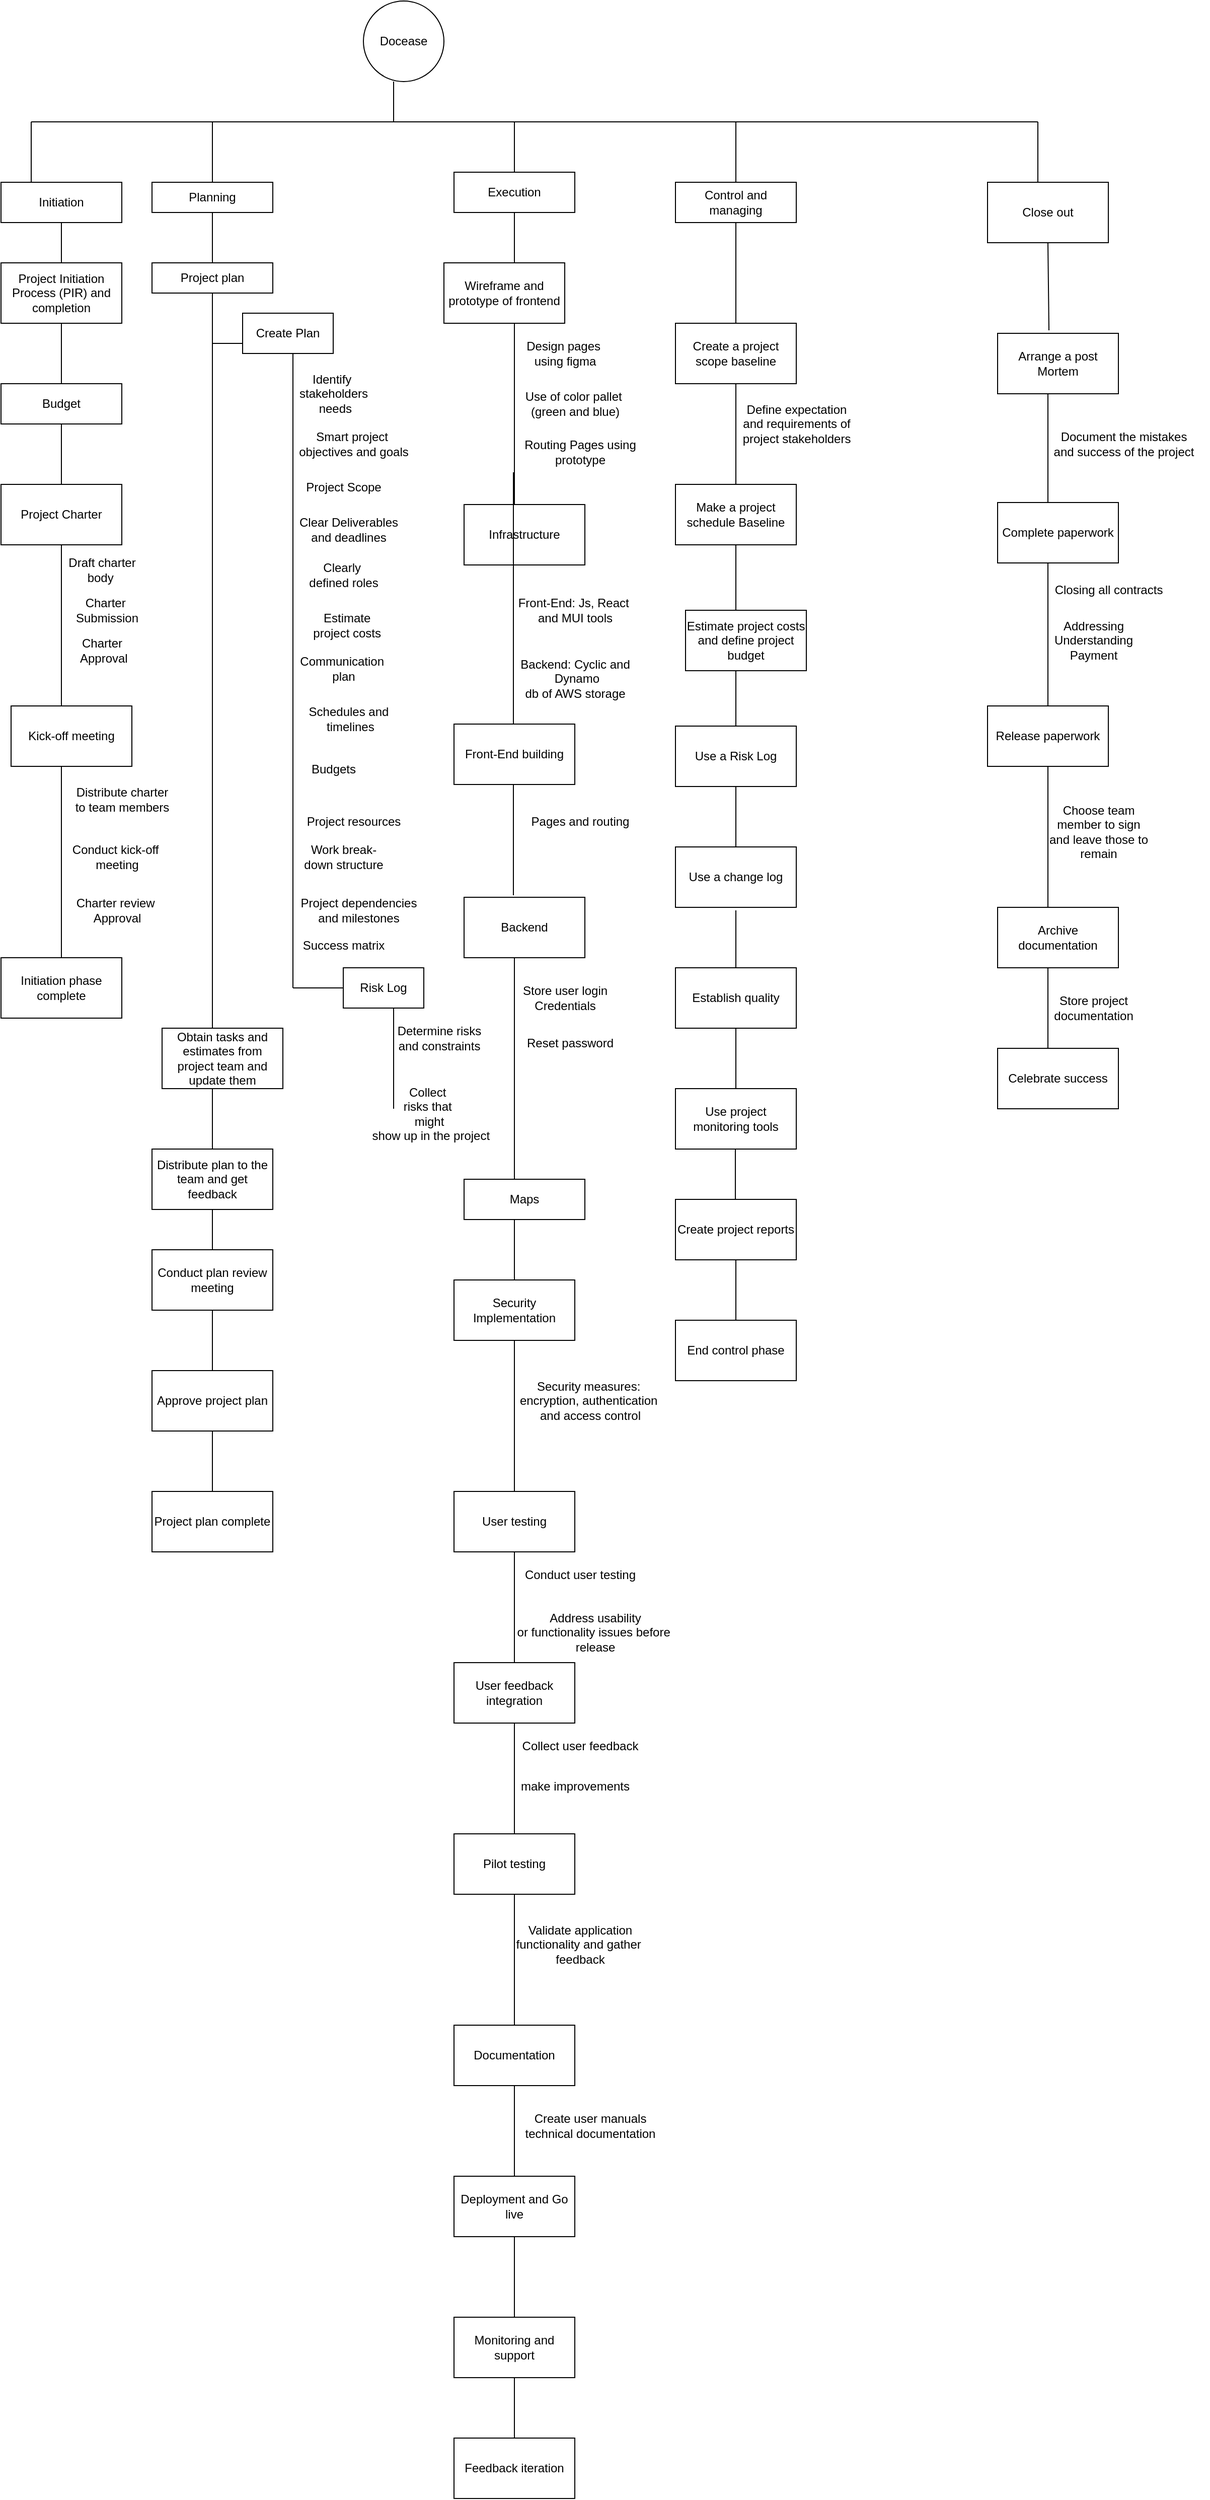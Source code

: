 <mxfile version="22.0.5" type="github">
  <diagram name="Page-1" id="PMyAB1Z8tTZ8C5M9GIQ3">
    <mxGraphModel dx="880" dy="425" grid="1" gridSize="10" guides="1" tooltips="1" connect="1" arrows="1" fold="1" page="1" pageScale="1" pageWidth="850" pageHeight="1100" math="0" shadow="0">
      <root>
        <mxCell id="0" />
        <mxCell id="1" parent="0" />
        <mxCell id="H7PLNRZKteVmDdgZQ0TA-1" value="Docease" style="ellipse;whiteSpace=wrap;html=1;aspect=fixed;" vertex="1" parent="1">
          <mxGeometry x="370" y="20" width="80" height="80" as="geometry" />
        </mxCell>
        <mxCell id="H7PLNRZKteVmDdgZQ0TA-4" value="" style="endArrow=none;html=1;rounded=0;" edge="1" parent="1">
          <mxGeometry width="50" height="50" relative="1" as="geometry">
            <mxPoint x="400" y="140" as="sourcePoint" />
            <mxPoint x="400" y="100" as="targetPoint" />
          </mxGeometry>
        </mxCell>
        <mxCell id="H7PLNRZKteVmDdgZQ0TA-5" value="" style="endArrow=none;html=1;rounded=0;" edge="1" parent="1">
          <mxGeometry width="50" height="50" relative="1" as="geometry">
            <mxPoint x="40" y="140" as="sourcePoint" />
            <mxPoint x="1040" y="140" as="targetPoint" />
            <Array as="points">
              <mxPoint x="400" y="140" />
            </Array>
          </mxGeometry>
        </mxCell>
        <mxCell id="H7PLNRZKteVmDdgZQ0TA-6" value="" style="endArrow=none;html=1;rounded=0;" edge="1" parent="1">
          <mxGeometry width="50" height="50" relative="1" as="geometry">
            <mxPoint x="40" y="200" as="sourcePoint" />
            <mxPoint x="40" y="140" as="targetPoint" />
          </mxGeometry>
        </mxCell>
        <mxCell id="H7PLNRZKteVmDdgZQ0TA-7" value="Initiation " style="rounded=0;whiteSpace=wrap;html=1;" vertex="1" parent="1">
          <mxGeometry x="10" y="200" width="120" height="40" as="geometry" />
        </mxCell>
        <mxCell id="H7PLNRZKteVmDdgZQ0TA-8" value="" style="endArrow=none;html=1;rounded=0;" edge="1" parent="1">
          <mxGeometry width="50" height="50" relative="1" as="geometry">
            <mxPoint x="60" y="280" as="sourcePoint" />
            <mxPoint x="70" y="240" as="targetPoint" />
            <Array as="points">
              <mxPoint x="70" y="280" />
            </Array>
          </mxGeometry>
        </mxCell>
        <mxCell id="H7PLNRZKteVmDdgZQ0TA-9" value="Project Initiation Process (PIR) and completion " style="rounded=0;whiteSpace=wrap;html=1;" vertex="1" parent="1">
          <mxGeometry x="10" y="280" width="120" height="60" as="geometry" />
        </mxCell>
        <mxCell id="H7PLNRZKteVmDdgZQ0TA-10" value="" style="endArrow=none;html=1;rounded=0;" edge="1" parent="1">
          <mxGeometry width="50" height="50" relative="1" as="geometry">
            <mxPoint x="70" y="400" as="sourcePoint" />
            <mxPoint x="70" y="340" as="targetPoint" />
          </mxGeometry>
        </mxCell>
        <mxCell id="H7PLNRZKteVmDdgZQ0TA-12" value="Budget " style="rounded=0;whiteSpace=wrap;html=1;" vertex="1" parent="1">
          <mxGeometry x="10" y="400" width="120" height="40" as="geometry" />
        </mxCell>
        <mxCell id="H7PLNRZKteVmDdgZQ0TA-13" value="" style="endArrow=none;html=1;rounded=0;entryX=0.5;entryY=1;entryDx=0;entryDy=0;" edge="1" parent="1" target="H7PLNRZKteVmDdgZQ0TA-12">
          <mxGeometry width="50" height="50" relative="1" as="geometry">
            <mxPoint x="70" y="500" as="sourcePoint" />
            <mxPoint x="80" y="450" as="targetPoint" />
          </mxGeometry>
        </mxCell>
        <mxCell id="H7PLNRZKteVmDdgZQ0TA-15" value="Project Charter " style="rounded=0;whiteSpace=wrap;html=1;" vertex="1" parent="1">
          <mxGeometry x="10" y="500" width="120" height="60" as="geometry" />
        </mxCell>
        <mxCell id="H7PLNRZKteVmDdgZQ0TA-16" value="" style="endArrow=none;html=1;rounded=0;" edge="1" parent="1">
          <mxGeometry width="50" height="50" relative="1" as="geometry">
            <mxPoint x="70" y="720" as="sourcePoint" />
            <mxPoint x="70" y="560" as="targetPoint" />
          </mxGeometry>
        </mxCell>
        <mxCell id="H7PLNRZKteVmDdgZQ0TA-17" value="&lt;div&gt;&amp;nbsp;Draft charter&amp;nbsp;&lt;/div&gt;&lt;div&gt;body&amp;nbsp; &lt;/div&gt;" style="text;html=1;align=center;verticalAlign=middle;resizable=0;points=[];autosize=1;strokeColor=none;fillColor=none;" vertex="1" parent="1">
          <mxGeometry x="60" y="565" width="100" height="40" as="geometry" />
        </mxCell>
        <mxCell id="H7PLNRZKteVmDdgZQ0TA-18" value="&lt;div&gt;Charter&amp;nbsp;&lt;/div&gt;&lt;div&gt;Submission &lt;/div&gt;" style="text;html=1;align=center;verticalAlign=middle;resizable=0;points=[];autosize=1;strokeColor=none;fillColor=none;" vertex="1" parent="1">
          <mxGeometry x="70" y="605" width="90" height="40" as="geometry" />
        </mxCell>
        <mxCell id="H7PLNRZKteVmDdgZQ0TA-19" value="&lt;div&gt;Charter&lt;/div&gt;&lt;div&gt;&amp;nbsp;Approval &lt;/div&gt;" style="text;html=1;align=center;verticalAlign=middle;resizable=0;points=[];autosize=1;strokeColor=none;fillColor=none;" vertex="1" parent="1">
          <mxGeometry x="75" y="645" width="70" height="40" as="geometry" />
        </mxCell>
        <mxCell id="H7PLNRZKteVmDdgZQ0TA-26" value="Kick-off meeting " style="rounded=0;whiteSpace=wrap;html=1;" vertex="1" parent="1">
          <mxGeometry x="20" y="720" width="120" height="60" as="geometry" />
        </mxCell>
        <mxCell id="H7PLNRZKteVmDdgZQ0TA-27" value="" style="endArrow=none;html=1;rounded=0;exitX=0.5;exitY=0;exitDx=0;exitDy=0;" edge="1" parent="1" source="H7PLNRZKteVmDdgZQ0TA-29">
          <mxGeometry width="50" height="50" relative="1" as="geometry">
            <mxPoint x="70" y="920" as="sourcePoint" />
            <mxPoint x="70" y="780" as="targetPoint" />
            <Array as="points">
              <mxPoint x="70" y="780" />
            </Array>
          </mxGeometry>
        </mxCell>
        <mxCell id="H7PLNRZKteVmDdgZQ0TA-29" value="Initiation phase complete " style="rounded=0;whiteSpace=wrap;html=1;" vertex="1" parent="1">
          <mxGeometry x="10" y="970" width="120" height="60" as="geometry" />
        </mxCell>
        <mxCell id="H7PLNRZKteVmDdgZQ0TA-30" value="&lt;div&gt;Distribute charter &lt;br&gt;&lt;/div&gt;&lt;div&gt;to team members &lt;br&gt;&lt;/div&gt;" style="text;html=1;align=center;verticalAlign=middle;resizable=0;points=[];autosize=1;strokeColor=none;fillColor=none;" vertex="1" parent="1">
          <mxGeometry x="70" y="793" width="120" height="40" as="geometry" />
        </mxCell>
        <mxCell id="H7PLNRZKteVmDdgZQ0TA-32" value="&lt;div&gt;Conduct kick-off&amp;nbsp;&lt;/div&gt;&lt;div&gt;meeting &lt;/div&gt;" style="text;html=1;align=center;verticalAlign=middle;resizable=0;points=[];autosize=1;strokeColor=none;fillColor=none;" vertex="1" parent="1">
          <mxGeometry x="70" y="850" width="110" height="40" as="geometry" />
        </mxCell>
        <mxCell id="H7PLNRZKteVmDdgZQ0TA-33" value="&lt;div&gt;Charter review&amp;nbsp;&lt;/div&gt;&lt;div&gt;Approval &lt;/div&gt;" style="text;html=1;align=center;verticalAlign=middle;resizable=0;points=[];autosize=1;strokeColor=none;fillColor=none;" vertex="1" parent="1">
          <mxGeometry x="70" y="903" width="110" height="40" as="geometry" />
        </mxCell>
        <mxCell id="H7PLNRZKteVmDdgZQ0TA-34" value="" style="endArrow=none;html=1;rounded=0;" edge="1" parent="1">
          <mxGeometry width="50" height="50" relative="1" as="geometry">
            <mxPoint x="220" y="200" as="sourcePoint" />
            <mxPoint x="220" y="140" as="targetPoint" />
          </mxGeometry>
        </mxCell>
        <mxCell id="H7PLNRZKteVmDdgZQ0TA-35" value="Planning " style="rounded=0;whiteSpace=wrap;html=1;" vertex="1" parent="1">
          <mxGeometry x="160" y="200" width="120" height="30" as="geometry" />
        </mxCell>
        <mxCell id="H7PLNRZKteVmDdgZQ0TA-36" value="" style="endArrow=none;html=1;rounded=0;" edge="1" parent="1">
          <mxGeometry width="50" height="50" relative="1" as="geometry">
            <mxPoint x="220" y="280" as="sourcePoint" />
            <mxPoint x="220" y="230" as="targetPoint" />
          </mxGeometry>
        </mxCell>
        <mxCell id="H7PLNRZKteVmDdgZQ0TA-37" value="Project plan " style="rounded=0;whiteSpace=wrap;html=1;" vertex="1" parent="1">
          <mxGeometry x="160" y="280" width="120" height="30" as="geometry" />
        </mxCell>
        <mxCell id="H7PLNRZKteVmDdgZQ0TA-39" value="" style="endArrow=none;html=1;rounded=0;" edge="1" parent="1">
          <mxGeometry width="50" height="50" relative="1" as="geometry">
            <mxPoint x="220" y="1040" as="sourcePoint" />
            <mxPoint x="220" y="310" as="targetPoint" />
          </mxGeometry>
        </mxCell>
        <mxCell id="H7PLNRZKteVmDdgZQ0TA-40" value="" style="endArrow=none;html=1;rounded=0;" edge="1" parent="1">
          <mxGeometry width="50" height="50" relative="1" as="geometry">
            <mxPoint x="220" y="360" as="sourcePoint" />
            <mxPoint x="250" y="360" as="targetPoint" />
          </mxGeometry>
        </mxCell>
        <mxCell id="H7PLNRZKteVmDdgZQ0TA-41" value="Create Plan " style="rounded=0;whiteSpace=wrap;html=1;" vertex="1" parent="1">
          <mxGeometry x="250" y="330" width="90" height="40" as="geometry" />
        </mxCell>
        <mxCell id="H7PLNRZKteVmDdgZQ0TA-42" value="" style="endArrow=none;html=1;rounded=0;" edge="1" parent="1">
          <mxGeometry width="50" height="50" relative="1" as="geometry">
            <mxPoint x="300" y="1000" as="sourcePoint" />
            <mxPoint x="300" y="370" as="targetPoint" />
          </mxGeometry>
        </mxCell>
        <mxCell id="H7PLNRZKteVmDdgZQ0TA-43" value="&lt;div&gt;Identify&amp;nbsp;&lt;/div&gt;&lt;div&gt;stakeholders&lt;/div&gt;&lt;div&gt;&amp;nbsp;needs&lt;/div&gt;" style="text;html=1;align=center;verticalAlign=middle;resizable=0;points=[];autosize=1;strokeColor=none;fillColor=none;" vertex="1" parent="1">
          <mxGeometry x="290" y="380" width="100" height="60" as="geometry" />
        </mxCell>
        <mxCell id="H7PLNRZKteVmDdgZQ0TA-44" value="&lt;div&gt;Smart project&amp;nbsp;&lt;/div&gt;&lt;div&gt;objectives and goals &lt;/div&gt;" style="text;html=1;align=center;verticalAlign=middle;resizable=0;points=[];autosize=1;strokeColor=none;fillColor=none;" vertex="1" parent="1">
          <mxGeometry x="290" y="440" width="140" height="40" as="geometry" />
        </mxCell>
        <mxCell id="H7PLNRZKteVmDdgZQ0TA-45" value="Project Scope " style="text;html=1;align=center;verticalAlign=middle;resizable=0;points=[];autosize=1;strokeColor=none;fillColor=none;" vertex="1" parent="1">
          <mxGeometry x="300" y="488" width="100" height="30" as="geometry" />
        </mxCell>
        <mxCell id="H7PLNRZKteVmDdgZQ0TA-48" value="&lt;div&gt;Clear Deliverables&lt;/div&gt;&lt;div&gt;and deadlines &lt;br&gt; &lt;/div&gt;" style="text;html=1;align=center;verticalAlign=middle;resizable=0;points=[];autosize=1;strokeColor=none;fillColor=none;" vertex="1" parent="1">
          <mxGeometry x="290" y="525" width="130" height="40" as="geometry" />
        </mxCell>
        <mxCell id="H7PLNRZKteVmDdgZQ0TA-49" value="&lt;div&gt;Clearly&amp;nbsp;&lt;/div&gt;&lt;div&gt;defined roles&lt;/div&gt;" style="text;html=1;align=center;verticalAlign=middle;resizable=0;points=[];autosize=1;strokeColor=none;fillColor=none;" vertex="1" parent="1">
          <mxGeometry x="300" y="570" width="100" height="40" as="geometry" />
        </mxCell>
        <mxCell id="H7PLNRZKteVmDdgZQ0TA-50" value="&lt;div&gt;Estimate&amp;nbsp;&lt;/div&gt;&lt;div&gt;project costs&amp;nbsp; &lt;/div&gt;" style="text;html=1;align=center;verticalAlign=middle;resizable=0;points=[];autosize=1;strokeColor=none;fillColor=none;" vertex="1" parent="1">
          <mxGeometry x="305" y="620" width="100" height="40" as="geometry" />
        </mxCell>
        <mxCell id="H7PLNRZKteVmDdgZQ0TA-51" value="&lt;div&gt;Communication&amp;nbsp;&lt;/div&gt;&lt;div&gt;plan &lt;/div&gt;" style="text;html=1;align=center;verticalAlign=middle;resizable=0;points=[];autosize=1;strokeColor=none;fillColor=none;" vertex="1" parent="1">
          <mxGeometry x="295" y="663" width="110" height="40" as="geometry" />
        </mxCell>
        <mxCell id="H7PLNRZKteVmDdgZQ0TA-52" value="&lt;div&gt;Schedules and&lt;/div&gt;&lt;div&gt;&amp;nbsp;timelines &lt;/div&gt;" style="text;html=1;align=center;verticalAlign=middle;resizable=0;points=[];autosize=1;strokeColor=none;fillColor=none;" vertex="1" parent="1">
          <mxGeometry x="300" y="713" width="110" height="40" as="geometry" />
        </mxCell>
        <mxCell id="H7PLNRZKteVmDdgZQ0TA-53" value="Budgets" style="text;html=1;align=center;verticalAlign=middle;resizable=0;points=[];autosize=1;strokeColor=none;fillColor=none;" vertex="1" parent="1">
          <mxGeometry x="305" y="768" width="70" height="30" as="geometry" />
        </mxCell>
        <mxCell id="H7PLNRZKteVmDdgZQ0TA-54" value="Project resources" style="text;html=1;align=center;verticalAlign=middle;resizable=0;points=[];autosize=1;strokeColor=none;fillColor=none;" vertex="1" parent="1">
          <mxGeometry x="300" y="820" width="120" height="30" as="geometry" />
        </mxCell>
        <mxCell id="H7PLNRZKteVmDdgZQ0TA-55" value="&lt;div&gt;Work break-&lt;/div&gt;&lt;div&gt;down structure &lt;br&gt;&lt;/div&gt;" style="text;html=1;align=center;verticalAlign=middle;resizable=0;points=[];autosize=1;strokeColor=none;fillColor=none;" vertex="1" parent="1">
          <mxGeometry x="300" y="850" width="100" height="40" as="geometry" />
        </mxCell>
        <mxCell id="H7PLNRZKteVmDdgZQ0TA-56" value="&lt;div&gt;Project dependencies &lt;br&gt;&lt;/div&gt;&lt;div&gt;and milestones &lt;br&gt;&lt;/div&gt;" style="text;html=1;align=center;verticalAlign=middle;resizable=0;points=[];autosize=1;strokeColor=none;fillColor=none;" vertex="1" parent="1">
          <mxGeometry x="295" y="903" width="140" height="40" as="geometry" />
        </mxCell>
        <mxCell id="H7PLNRZKteVmDdgZQ0TA-57" value="Success matrix " style="text;html=1;align=center;verticalAlign=middle;resizable=0;points=[];autosize=1;strokeColor=none;fillColor=none;" vertex="1" parent="1">
          <mxGeometry x="295" y="943" width="110" height="30" as="geometry" />
        </mxCell>
        <mxCell id="H7PLNRZKteVmDdgZQ0TA-58" value="" style="endArrow=none;html=1;rounded=0;" edge="1" parent="1">
          <mxGeometry width="50" height="50" relative="1" as="geometry">
            <mxPoint x="300" y="1000" as="sourcePoint" />
            <mxPoint x="350" y="1000" as="targetPoint" />
          </mxGeometry>
        </mxCell>
        <mxCell id="H7PLNRZKteVmDdgZQ0TA-59" value="Risk Log " style="rounded=0;whiteSpace=wrap;html=1;" vertex="1" parent="1">
          <mxGeometry x="350" y="980" width="80" height="40" as="geometry" />
        </mxCell>
        <mxCell id="H7PLNRZKteVmDdgZQ0TA-61" value="Obtain tasks and estimates from project team and update them " style="rounded=0;whiteSpace=wrap;html=1;" vertex="1" parent="1">
          <mxGeometry x="170" y="1040" width="120" height="60" as="geometry" />
        </mxCell>
        <mxCell id="H7PLNRZKteVmDdgZQ0TA-62" value="" style="endArrow=none;html=1;rounded=0;" edge="1" parent="1">
          <mxGeometry width="50" height="50" relative="1" as="geometry">
            <mxPoint x="220" y="1160" as="sourcePoint" />
            <mxPoint x="220" y="1100" as="targetPoint" />
          </mxGeometry>
        </mxCell>
        <mxCell id="H7PLNRZKteVmDdgZQ0TA-63" value="Distribute plan to the team and get feedback " style="rounded=0;whiteSpace=wrap;html=1;" vertex="1" parent="1">
          <mxGeometry x="160" y="1160" width="120" height="60" as="geometry" />
        </mxCell>
        <mxCell id="H7PLNRZKteVmDdgZQ0TA-64" value="" style="endArrow=none;html=1;rounded=0;" edge="1" parent="1">
          <mxGeometry width="50" height="50" relative="1" as="geometry">
            <mxPoint x="220" y="1280" as="sourcePoint" />
            <mxPoint x="220" y="1220" as="targetPoint" />
          </mxGeometry>
        </mxCell>
        <mxCell id="H7PLNRZKteVmDdgZQ0TA-65" value="Conduct plan review meeting " style="rounded=0;whiteSpace=wrap;html=1;" vertex="1" parent="1">
          <mxGeometry x="160" y="1260" width="120" height="60" as="geometry" />
        </mxCell>
        <mxCell id="H7PLNRZKteVmDdgZQ0TA-66" value="" style="endArrow=none;html=1;rounded=0;" edge="1" parent="1">
          <mxGeometry width="50" height="50" relative="1" as="geometry">
            <mxPoint x="220" y="1380" as="sourcePoint" />
            <mxPoint x="220" y="1320" as="targetPoint" />
          </mxGeometry>
        </mxCell>
        <mxCell id="H7PLNRZKteVmDdgZQ0TA-67" value="Approve project plan " style="rounded=0;whiteSpace=wrap;html=1;" vertex="1" parent="1">
          <mxGeometry x="160" y="1380" width="120" height="60" as="geometry" />
        </mxCell>
        <mxCell id="H7PLNRZKteVmDdgZQ0TA-68" value="" style="endArrow=none;html=1;rounded=0;" edge="1" parent="1">
          <mxGeometry width="50" height="50" relative="1" as="geometry">
            <mxPoint x="220" y="1500" as="sourcePoint" />
            <mxPoint x="220" y="1440" as="targetPoint" />
          </mxGeometry>
        </mxCell>
        <mxCell id="H7PLNRZKteVmDdgZQ0TA-69" value="Project plan complete " style="rounded=0;whiteSpace=wrap;html=1;" vertex="1" parent="1">
          <mxGeometry x="160" y="1500" width="120" height="60" as="geometry" />
        </mxCell>
        <mxCell id="H7PLNRZKteVmDdgZQ0TA-70" value="" style="endArrow=none;html=1;rounded=0;" edge="1" parent="1">
          <mxGeometry width="50" height="50" relative="1" as="geometry">
            <mxPoint x="400" y="1120" as="sourcePoint" />
            <mxPoint x="400" y="1020" as="targetPoint" />
          </mxGeometry>
        </mxCell>
        <mxCell id="H7PLNRZKteVmDdgZQ0TA-71" value="&lt;div&gt;Determine risks &lt;br&gt;&lt;/div&gt;&lt;div&gt;and constraints &lt;br&gt;&lt;/div&gt;" style="text;html=1;align=center;verticalAlign=middle;resizable=0;points=[];autosize=1;strokeColor=none;fillColor=none;" vertex="1" parent="1">
          <mxGeometry x="390" y="1030" width="110" height="40" as="geometry" />
        </mxCell>
        <mxCell id="H7PLNRZKteVmDdgZQ0TA-72" value="&lt;div&gt;Collect&amp;nbsp;&lt;/div&gt;&lt;div&gt;risks that&amp;nbsp;&lt;/div&gt;&lt;div&gt;might&lt;/div&gt;&lt;div&gt;&amp;nbsp;show up in the project &lt;/div&gt;" style="text;html=1;align=center;verticalAlign=middle;resizable=0;points=[];autosize=1;strokeColor=none;fillColor=none;" vertex="1" parent="1">
          <mxGeometry x="360" y="1090" width="150" height="70" as="geometry" />
        </mxCell>
        <mxCell id="H7PLNRZKteVmDdgZQ0TA-73" value="" style="endArrow=none;html=1;rounded=0;" edge="1" parent="1">
          <mxGeometry width="50" height="50" relative="1" as="geometry">
            <mxPoint x="520" y="200" as="sourcePoint" />
            <mxPoint x="520" y="140" as="targetPoint" />
          </mxGeometry>
        </mxCell>
        <mxCell id="H7PLNRZKteVmDdgZQ0TA-74" value="Execution " style="rounded=0;whiteSpace=wrap;html=1;" vertex="1" parent="1">
          <mxGeometry x="460" y="190" width="120" height="40" as="geometry" />
        </mxCell>
        <mxCell id="H7PLNRZKteVmDdgZQ0TA-75" value="" style="endArrow=none;html=1;rounded=0;" edge="1" parent="1">
          <mxGeometry width="50" height="50" relative="1" as="geometry">
            <mxPoint x="520" y="520" as="sourcePoint" />
            <mxPoint x="520" y="230" as="targetPoint" />
          </mxGeometry>
        </mxCell>
        <mxCell id="H7PLNRZKteVmDdgZQ0TA-77" value="Wireframe and prototype of frontend " style="rounded=0;whiteSpace=wrap;html=1;" vertex="1" parent="1">
          <mxGeometry x="450" y="280" width="120" height="60" as="geometry" />
        </mxCell>
        <mxCell id="H7PLNRZKteVmDdgZQ0TA-79" value="&lt;div&gt;Design pages&amp;nbsp;&lt;/div&gt;&lt;div&gt;using figma&lt;/div&gt;" style="text;html=1;align=center;verticalAlign=middle;resizable=0;points=[];autosize=1;strokeColor=none;fillColor=none;" vertex="1" parent="1">
          <mxGeometry x="520" y="350" width="100" height="40" as="geometry" />
        </mxCell>
        <mxCell id="H7PLNRZKteVmDdgZQ0TA-80" value="&lt;div&gt;Use of color pallet&amp;nbsp;&lt;/div&gt;&lt;div&gt;(green and blue)&lt;/div&gt;" style="text;html=1;align=center;verticalAlign=middle;resizable=0;points=[];autosize=1;strokeColor=none;fillColor=none;" vertex="1" parent="1">
          <mxGeometry x="515" y="400" width="130" height="40" as="geometry" />
        </mxCell>
        <mxCell id="H7PLNRZKteVmDdgZQ0TA-81" value="&lt;div&gt;Routing Pages using &lt;br&gt;&lt;/div&gt;&lt;div&gt;prototype&lt;br&gt;&lt;/div&gt;" style="text;html=1;align=center;verticalAlign=middle;resizable=0;points=[];autosize=1;strokeColor=none;fillColor=none;" vertex="1" parent="1">
          <mxGeometry x="515" y="448" width="140" height="40" as="geometry" />
        </mxCell>
        <mxCell id="H7PLNRZKteVmDdgZQ0TA-83" value="Infrastructure" style="rounded=0;whiteSpace=wrap;html=1;" vertex="1" parent="1">
          <mxGeometry x="470" y="520" width="120" height="60" as="geometry" />
        </mxCell>
        <mxCell id="H7PLNRZKteVmDdgZQ0TA-84" value="" style="endArrow=none;html=1;rounded=0;" edge="1" parent="1">
          <mxGeometry width="50" height="50" relative="1" as="geometry">
            <mxPoint x="519" y="738" as="sourcePoint" />
            <mxPoint x="519" y="488" as="targetPoint" />
          </mxGeometry>
        </mxCell>
        <mxCell id="H7PLNRZKteVmDdgZQ0TA-86" value="Front-End building " style="rounded=0;whiteSpace=wrap;html=1;" vertex="1" parent="1">
          <mxGeometry x="460" y="738" width="120" height="60" as="geometry" />
        </mxCell>
        <mxCell id="H7PLNRZKteVmDdgZQ0TA-87" value="" style="endArrow=none;html=1;rounded=0;" edge="1" parent="1">
          <mxGeometry width="50" height="50" relative="1" as="geometry">
            <mxPoint x="519" y="908" as="sourcePoint" />
            <mxPoint x="519" y="798" as="targetPoint" />
          </mxGeometry>
        </mxCell>
        <mxCell id="H7PLNRZKteVmDdgZQ0TA-88" value="Backend " style="rounded=0;whiteSpace=wrap;html=1;" vertex="1" parent="1">
          <mxGeometry x="470" y="910" width="120" height="60" as="geometry" />
        </mxCell>
        <mxCell id="H7PLNRZKteVmDdgZQ0TA-89" value="" style="endArrow=none;html=1;rounded=0;" edge="1" parent="1">
          <mxGeometry width="50" height="50" relative="1" as="geometry">
            <mxPoint x="520" y="1190" as="sourcePoint" />
            <mxPoint x="520" y="970" as="targetPoint" />
          </mxGeometry>
        </mxCell>
        <mxCell id="H7PLNRZKteVmDdgZQ0TA-90" value="&lt;div&gt;Front-End: Js, React&amp;nbsp;&lt;/div&gt;&lt;div&gt;and MUI tools &lt;/div&gt;" style="text;html=1;align=center;verticalAlign=middle;resizable=0;points=[];autosize=1;strokeColor=none;fillColor=none;" vertex="1" parent="1">
          <mxGeometry x="510" y="605" width="140" height="40" as="geometry" />
        </mxCell>
        <mxCell id="H7PLNRZKteVmDdgZQ0TA-91" value="&lt;div&gt;Backend: Cyclic and&lt;/div&gt;&lt;div&gt;&amp;nbsp;Dynamo &lt;br&gt;&lt;/div&gt;&lt;div&gt;db of AWS storage &lt;br&gt;&lt;/div&gt;" style="text;html=1;align=center;verticalAlign=middle;resizable=0;points=[];autosize=1;strokeColor=none;fillColor=none;" vertex="1" parent="1">
          <mxGeometry x="515" y="663" width="130" height="60" as="geometry" />
        </mxCell>
        <mxCell id="H7PLNRZKteVmDdgZQ0TA-92" value="Pages and routing " style="text;html=1;align=center;verticalAlign=middle;resizable=0;points=[];autosize=1;strokeColor=none;fillColor=none;" vertex="1" parent="1">
          <mxGeometry x="525" y="820" width="120" height="30" as="geometry" />
        </mxCell>
        <mxCell id="H7PLNRZKteVmDdgZQ0TA-93" value="&lt;div&gt;Store user login &lt;br&gt;&lt;/div&gt;&lt;div&gt;Credentials &lt;br&gt;&lt;/div&gt;" style="text;html=1;align=center;verticalAlign=middle;resizable=0;points=[];autosize=1;strokeColor=none;fillColor=none;" vertex="1" parent="1">
          <mxGeometry x="515" y="990" width="110" height="40" as="geometry" />
        </mxCell>
        <mxCell id="H7PLNRZKteVmDdgZQ0TA-94" value="Reset password" style="text;html=1;align=center;verticalAlign=middle;resizable=0;points=[];autosize=1;strokeColor=none;fillColor=none;" vertex="1" parent="1">
          <mxGeometry x="520" y="1040" width="110" height="30" as="geometry" />
        </mxCell>
        <mxCell id="H7PLNRZKteVmDdgZQ0TA-96" value="Maps " style="rounded=0;whiteSpace=wrap;html=1;" vertex="1" parent="1">
          <mxGeometry x="470" y="1190" width="120" height="40" as="geometry" />
        </mxCell>
        <mxCell id="H7PLNRZKteVmDdgZQ0TA-97" value="" style="endArrow=none;html=1;rounded=0;" edge="1" parent="1">
          <mxGeometry width="50" height="50" relative="1" as="geometry">
            <mxPoint x="520" y="1290" as="sourcePoint" />
            <mxPoint x="520" y="1230" as="targetPoint" />
          </mxGeometry>
        </mxCell>
        <mxCell id="H7PLNRZKteVmDdgZQ0TA-98" value="Security Implementation " style="rounded=0;whiteSpace=wrap;html=1;" vertex="1" parent="1">
          <mxGeometry x="460" y="1290" width="120" height="60" as="geometry" />
        </mxCell>
        <mxCell id="H7PLNRZKteVmDdgZQ0TA-99" style="edgeStyle=orthogonalEdgeStyle;rounded=0;orthogonalLoop=1;jettySize=auto;html=1;exitX=0.5;exitY=1;exitDx=0;exitDy=0;" edge="1" parent="1" source="H7PLNRZKteVmDdgZQ0TA-98" target="H7PLNRZKteVmDdgZQ0TA-98">
          <mxGeometry relative="1" as="geometry" />
        </mxCell>
        <mxCell id="H7PLNRZKteVmDdgZQ0TA-100" value="" style="endArrow=none;html=1;rounded=0;" edge="1" parent="1">
          <mxGeometry width="50" height="50" relative="1" as="geometry">
            <mxPoint x="520" y="1500" as="sourcePoint" />
            <mxPoint x="520" y="1350" as="targetPoint" />
          </mxGeometry>
        </mxCell>
        <mxCell id="H7PLNRZKteVmDdgZQ0TA-102" value="User testing " style="rounded=0;whiteSpace=wrap;html=1;" vertex="1" parent="1">
          <mxGeometry x="460" y="1500" width="120" height="60" as="geometry" />
        </mxCell>
        <mxCell id="H7PLNRZKteVmDdgZQ0TA-103" value="" style="endArrow=none;html=1;rounded=0;" edge="1" parent="1">
          <mxGeometry width="50" height="50" relative="1" as="geometry">
            <mxPoint x="520" y="1670" as="sourcePoint" />
            <mxPoint x="520" y="1560" as="targetPoint" />
          </mxGeometry>
        </mxCell>
        <mxCell id="H7PLNRZKteVmDdgZQ0TA-105" value="User feedback integration " style="rounded=0;whiteSpace=wrap;html=1;" vertex="1" parent="1">
          <mxGeometry x="460" y="1670" width="120" height="60" as="geometry" />
        </mxCell>
        <mxCell id="H7PLNRZKteVmDdgZQ0TA-106" value="" style="endArrow=none;html=1;rounded=0;" edge="1" parent="1">
          <mxGeometry width="50" height="50" relative="1" as="geometry">
            <mxPoint x="520" y="1840" as="sourcePoint" />
            <mxPoint x="520" y="1730" as="targetPoint" />
          </mxGeometry>
        </mxCell>
        <mxCell id="H7PLNRZKteVmDdgZQ0TA-107" value="Pilot testing " style="rounded=0;whiteSpace=wrap;html=1;" vertex="1" parent="1">
          <mxGeometry x="460" y="1840" width="120" height="60" as="geometry" />
        </mxCell>
        <mxCell id="H7PLNRZKteVmDdgZQ0TA-108" value="" style="endArrow=none;html=1;rounded=0;" edge="1" parent="1">
          <mxGeometry width="50" height="50" relative="1" as="geometry">
            <mxPoint x="520" y="2030" as="sourcePoint" />
            <mxPoint x="520" y="1900" as="targetPoint" />
          </mxGeometry>
        </mxCell>
        <mxCell id="H7PLNRZKteVmDdgZQ0TA-110" value="Documentation" style="rounded=0;whiteSpace=wrap;html=1;" vertex="1" parent="1">
          <mxGeometry x="460" y="2030" width="120" height="60" as="geometry" />
        </mxCell>
        <mxCell id="H7PLNRZKteVmDdgZQ0TA-111" value="" style="endArrow=none;html=1;rounded=0;" edge="1" parent="1">
          <mxGeometry width="50" height="50" relative="1" as="geometry">
            <mxPoint x="520" y="2180" as="sourcePoint" />
            <mxPoint x="520" y="2090" as="targetPoint" />
          </mxGeometry>
        </mxCell>
        <mxCell id="H7PLNRZKteVmDdgZQ0TA-113" value="Deployment and Go live " style="rounded=0;whiteSpace=wrap;html=1;" vertex="1" parent="1">
          <mxGeometry x="460" y="2180" width="120" height="60" as="geometry" />
        </mxCell>
        <mxCell id="H7PLNRZKteVmDdgZQ0TA-114" value="" style="endArrow=none;html=1;rounded=0;" edge="1" parent="1">
          <mxGeometry width="50" height="50" relative="1" as="geometry">
            <mxPoint x="520" y="2320" as="sourcePoint" />
            <mxPoint x="520" y="2240" as="targetPoint" />
          </mxGeometry>
        </mxCell>
        <mxCell id="H7PLNRZKteVmDdgZQ0TA-115" value="Monitoring and support " style="rounded=0;whiteSpace=wrap;html=1;" vertex="1" parent="1">
          <mxGeometry x="460" y="2320" width="120" height="60" as="geometry" />
        </mxCell>
        <mxCell id="H7PLNRZKteVmDdgZQ0TA-116" value="" style="endArrow=none;html=1;rounded=0;" edge="1" parent="1">
          <mxGeometry width="50" height="50" relative="1" as="geometry">
            <mxPoint x="520" y="2440" as="sourcePoint" />
            <mxPoint x="520" y="2380" as="targetPoint" />
          </mxGeometry>
        </mxCell>
        <mxCell id="H7PLNRZKteVmDdgZQ0TA-117" value="Feedback iteration " style="rounded=0;whiteSpace=wrap;html=1;" vertex="1" parent="1">
          <mxGeometry x="460" y="2440" width="120" height="60" as="geometry" />
        </mxCell>
        <mxCell id="H7PLNRZKteVmDdgZQ0TA-118" value="&lt;div&gt;Security measures:&amp;nbsp;&lt;/div&gt;&lt;div&gt;encryption, authentication&amp;nbsp;&lt;/div&gt;&lt;div&gt;and access control&lt;/div&gt;" style="text;html=1;align=center;verticalAlign=middle;resizable=0;points=[];autosize=1;strokeColor=none;fillColor=none;" vertex="1" parent="1">
          <mxGeometry x="510" y="1380" width="170" height="60" as="geometry" />
        </mxCell>
        <mxCell id="H7PLNRZKteVmDdgZQ0TA-119" value="Conduct user testing " style="text;html=1;align=center;verticalAlign=middle;resizable=0;points=[];autosize=1;strokeColor=none;fillColor=none;" vertex="1" parent="1">
          <mxGeometry x="515" y="1568" width="140" height="30" as="geometry" />
        </mxCell>
        <mxCell id="H7PLNRZKteVmDdgZQ0TA-120" value="&lt;div&gt;Address usability&lt;/div&gt;&lt;div&gt;or functionality issues before&amp;nbsp;&lt;/div&gt;&lt;div&gt;release&lt;br&gt;&lt;/div&gt;" style="text;html=1;align=center;verticalAlign=middle;resizable=0;points=[];autosize=1;strokeColor=none;fillColor=none;" vertex="1" parent="1">
          <mxGeometry x="510" y="1610" width="180" height="60" as="geometry" />
        </mxCell>
        <mxCell id="H7PLNRZKteVmDdgZQ0TA-121" value="Collect user feedback " style="text;html=1;align=center;verticalAlign=middle;resizable=0;points=[];autosize=1;strokeColor=none;fillColor=none;" vertex="1" parent="1">
          <mxGeometry x="515" y="1738" width="140" height="30" as="geometry" />
        </mxCell>
        <mxCell id="H7PLNRZKteVmDdgZQ0TA-122" value="make improvements " style="text;html=1;align=center;verticalAlign=middle;resizable=0;points=[];autosize=1;strokeColor=none;fillColor=none;" vertex="1" parent="1">
          <mxGeometry x="510" y="1778" width="140" height="30" as="geometry" />
        </mxCell>
        <mxCell id="H7PLNRZKteVmDdgZQ0TA-123" value="&lt;div&gt;Validate application &lt;br&gt;&lt;/div&gt;&lt;div&gt;functionality and gather&amp;nbsp;&lt;/div&gt;&lt;div&gt;feedback &lt;br&gt;&lt;/div&gt;" style="text;html=1;align=center;verticalAlign=middle;resizable=0;points=[];autosize=1;strokeColor=none;fillColor=none;" vertex="1" parent="1">
          <mxGeometry x="510" y="1920" width="150" height="60" as="geometry" />
        </mxCell>
        <mxCell id="H7PLNRZKteVmDdgZQ0TA-124" value="&lt;div&gt;Create user manuals&lt;/div&gt;&lt;div&gt;technical documentation &lt;br&gt;&lt;/div&gt;" style="text;html=1;align=center;verticalAlign=middle;resizable=0;points=[];autosize=1;strokeColor=none;fillColor=none;" vertex="1" parent="1">
          <mxGeometry x="515" y="2110" width="160" height="40" as="geometry" />
        </mxCell>
        <mxCell id="H7PLNRZKteVmDdgZQ0TA-125" value="" style="endArrow=none;html=1;rounded=0;" edge="1" parent="1">
          <mxGeometry width="50" height="50" relative="1" as="geometry">
            <mxPoint x="740" y="200" as="sourcePoint" />
            <mxPoint x="740" y="140" as="targetPoint" />
          </mxGeometry>
        </mxCell>
        <mxCell id="H7PLNRZKteVmDdgZQ0TA-126" value="Control and managing " style="rounded=0;whiteSpace=wrap;html=1;" vertex="1" parent="1">
          <mxGeometry x="680" y="200" width="120" height="40" as="geometry" />
        </mxCell>
        <mxCell id="H7PLNRZKteVmDdgZQ0TA-127" value="" style="endArrow=none;html=1;rounded=0;" edge="1" parent="1">
          <mxGeometry width="50" height="50" relative="1" as="geometry">
            <mxPoint x="740" y="340" as="sourcePoint" />
            <mxPoint x="740" y="240" as="targetPoint" />
          </mxGeometry>
        </mxCell>
        <mxCell id="H7PLNRZKteVmDdgZQ0TA-128" value="Create a project scope baseline " style="rounded=0;whiteSpace=wrap;html=1;" vertex="1" parent="1">
          <mxGeometry x="680" y="340" width="120" height="60" as="geometry" />
        </mxCell>
        <mxCell id="H7PLNRZKteVmDdgZQ0TA-129" value="" style="endArrow=none;html=1;rounded=0;" edge="1" parent="1">
          <mxGeometry width="50" height="50" relative="1" as="geometry">
            <mxPoint x="740" y="500" as="sourcePoint" />
            <mxPoint x="740" y="400" as="targetPoint" />
          </mxGeometry>
        </mxCell>
        <mxCell id="H7PLNRZKteVmDdgZQ0TA-130" value="Make a project schedule Baseline " style="rounded=0;whiteSpace=wrap;html=1;" vertex="1" parent="1">
          <mxGeometry x="680" y="500" width="120" height="60" as="geometry" />
        </mxCell>
        <mxCell id="H7PLNRZKteVmDdgZQ0TA-131" value="&lt;div&gt;Define expectation &lt;br&gt;&lt;/div&gt;&lt;div&gt;and requirements of &lt;br&gt;&lt;/div&gt;&lt;div&gt;project stakeholders&lt;br&gt;&lt;/div&gt;" style="text;html=1;align=center;verticalAlign=middle;resizable=0;points=[];autosize=1;strokeColor=none;fillColor=none;" vertex="1" parent="1">
          <mxGeometry x="730" y="410" width="140" height="60" as="geometry" />
        </mxCell>
        <mxCell id="H7PLNRZKteVmDdgZQ0TA-132" value="" style="endArrow=none;html=1;rounded=0;" edge="1" parent="1">
          <mxGeometry width="50" height="50" relative="1" as="geometry">
            <mxPoint x="740" y="630" as="sourcePoint" />
            <mxPoint x="740" y="560" as="targetPoint" />
          </mxGeometry>
        </mxCell>
        <mxCell id="H7PLNRZKteVmDdgZQ0TA-133" value="Estimate project costs and define project budget" style="rounded=0;whiteSpace=wrap;html=1;" vertex="1" parent="1">
          <mxGeometry x="690" y="625" width="120" height="60" as="geometry" />
        </mxCell>
        <mxCell id="H7PLNRZKteVmDdgZQ0TA-134" value="" style="endArrow=none;html=1;rounded=0;" edge="1" parent="1">
          <mxGeometry width="50" height="50" relative="1" as="geometry">
            <mxPoint x="740" y="740" as="sourcePoint" />
            <mxPoint x="740" y="685" as="targetPoint" />
          </mxGeometry>
        </mxCell>
        <mxCell id="H7PLNRZKteVmDdgZQ0TA-135" value="Use a Risk Log " style="rounded=0;whiteSpace=wrap;html=1;" vertex="1" parent="1">
          <mxGeometry x="680" y="740" width="120" height="60" as="geometry" />
        </mxCell>
        <mxCell id="H7PLNRZKteVmDdgZQ0TA-136" value="" style="endArrow=none;html=1;rounded=0;" edge="1" parent="1">
          <mxGeometry width="50" height="50" relative="1" as="geometry">
            <mxPoint x="740" y="860" as="sourcePoint" />
            <mxPoint x="740" y="800" as="targetPoint" />
          </mxGeometry>
        </mxCell>
        <mxCell id="H7PLNRZKteVmDdgZQ0TA-137" value="Use a change log" style="rounded=0;whiteSpace=wrap;html=1;" vertex="1" parent="1">
          <mxGeometry x="680" y="860" width="120" height="60" as="geometry" />
        </mxCell>
        <mxCell id="H7PLNRZKteVmDdgZQ0TA-138" value="" style="endArrow=none;html=1;rounded=0;" edge="1" parent="1">
          <mxGeometry width="50" height="50" relative="1" as="geometry">
            <mxPoint x="740" y="980" as="sourcePoint" />
            <mxPoint x="740" y="923" as="targetPoint" />
          </mxGeometry>
        </mxCell>
        <mxCell id="H7PLNRZKteVmDdgZQ0TA-139" value="Establish quality " style="rounded=0;whiteSpace=wrap;html=1;" vertex="1" parent="1">
          <mxGeometry x="680" y="980" width="120" height="60" as="geometry" />
        </mxCell>
        <mxCell id="H7PLNRZKteVmDdgZQ0TA-140" value="" style="endArrow=none;html=1;rounded=0;" edge="1" parent="1">
          <mxGeometry width="50" height="50" relative="1" as="geometry">
            <mxPoint x="740" y="1100" as="sourcePoint" />
            <mxPoint x="740" y="1040" as="targetPoint" />
          </mxGeometry>
        </mxCell>
        <mxCell id="H7PLNRZKteVmDdgZQ0TA-141" value="Use project monitoring tools" style="rounded=0;whiteSpace=wrap;html=1;" vertex="1" parent="1">
          <mxGeometry x="680" y="1100" width="120" height="60" as="geometry" />
        </mxCell>
        <mxCell id="H7PLNRZKteVmDdgZQ0TA-142" value="" style="endArrow=none;html=1;rounded=0;" edge="1" parent="1">
          <mxGeometry width="50" height="50" relative="1" as="geometry">
            <mxPoint x="739.5" y="1215" as="sourcePoint" />
            <mxPoint x="739.5" y="1160" as="targetPoint" />
          </mxGeometry>
        </mxCell>
        <mxCell id="H7PLNRZKteVmDdgZQ0TA-144" value="Create project reports " style="rounded=0;whiteSpace=wrap;html=1;" vertex="1" parent="1">
          <mxGeometry x="680" y="1210" width="120" height="60" as="geometry" />
        </mxCell>
        <mxCell id="H7PLNRZKteVmDdgZQ0TA-145" value="" style="endArrow=none;html=1;rounded=0;" edge="1" parent="1">
          <mxGeometry width="50" height="50" relative="1" as="geometry">
            <mxPoint x="740" y="1330" as="sourcePoint" />
            <mxPoint x="740" y="1270" as="targetPoint" />
          </mxGeometry>
        </mxCell>
        <mxCell id="H7PLNRZKteVmDdgZQ0TA-146" value="End control phase" style="rounded=0;whiteSpace=wrap;html=1;" vertex="1" parent="1">
          <mxGeometry x="680" y="1330" width="120" height="60" as="geometry" />
        </mxCell>
        <mxCell id="H7PLNRZKteVmDdgZQ0TA-147" value="" style="endArrow=none;html=1;rounded=0;" edge="1" parent="1">
          <mxGeometry width="50" height="50" relative="1" as="geometry">
            <mxPoint x="1040" y="200" as="sourcePoint" />
            <mxPoint x="1040" y="140" as="targetPoint" />
          </mxGeometry>
        </mxCell>
        <mxCell id="H7PLNRZKteVmDdgZQ0TA-148" value="Close out " style="rounded=0;whiteSpace=wrap;html=1;" vertex="1" parent="1">
          <mxGeometry x="990" y="200" width="120" height="60" as="geometry" />
        </mxCell>
        <mxCell id="H7PLNRZKteVmDdgZQ0TA-150" value="Arrange a post Mortem " style="rounded=0;whiteSpace=wrap;html=1;" vertex="1" parent="1">
          <mxGeometry x="1000" y="350" width="120" height="60" as="geometry" />
        </mxCell>
        <mxCell id="H7PLNRZKteVmDdgZQ0TA-151" value="" style="endArrow=none;html=1;rounded=0;exitX=0.425;exitY=-0.05;exitDx=0;exitDy=0;exitPerimeter=0;" edge="1" parent="1" source="H7PLNRZKteVmDdgZQ0TA-150">
          <mxGeometry width="50" height="50" relative="1" as="geometry">
            <mxPoint x="1000" y="310" as="sourcePoint" />
            <mxPoint x="1050" y="260" as="targetPoint" />
          </mxGeometry>
        </mxCell>
        <mxCell id="H7PLNRZKteVmDdgZQ0TA-152" value="" style="endArrow=none;html=1;rounded=0;" edge="1" parent="1">
          <mxGeometry width="50" height="50" relative="1" as="geometry">
            <mxPoint x="1050" y="520" as="sourcePoint" />
            <mxPoint x="1050" y="410" as="targetPoint" />
          </mxGeometry>
        </mxCell>
        <mxCell id="H7PLNRZKteVmDdgZQ0TA-153" value="&lt;div&gt;Document the mistakes &lt;br&gt;&lt;/div&gt;&lt;div&gt;and success of the project &lt;br&gt;&lt;/div&gt;" style="text;html=1;align=center;verticalAlign=middle;resizable=0;points=[];autosize=1;strokeColor=none;fillColor=none;" vertex="1" parent="1">
          <mxGeometry x="1040" y="440" width="170" height="40" as="geometry" />
        </mxCell>
        <mxCell id="H7PLNRZKteVmDdgZQ0TA-154" value="Complete paperwork" style="rounded=0;whiteSpace=wrap;html=1;" vertex="1" parent="1">
          <mxGeometry x="1000" y="518" width="120" height="60" as="geometry" />
        </mxCell>
        <mxCell id="H7PLNRZKteVmDdgZQ0TA-155" value="" style="endArrow=none;html=1;rounded=0;" edge="1" parent="1">
          <mxGeometry width="50" height="50" relative="1" as="geometry">
            <mxPoint x="1050" y="720" as="sourcePoint" />
            <mxPoint x="1050" y="578" as="targetPoint" />
          </mxGeometry>
        </mxCell>
        <mxCell id="H7PLNRZKteVmDdgZQ0TA-156" value="Release paperwork" style="rounded=0;whiteSpace=wrap;html=1;" vertex="1" parent="1">
          <mxGeometry x="990" y="720" width="120" height="60" as="geometry" />
        </mxCell>
        <mxCell id="H7PLNRZKteVmDdgZQ0TA-157" value="Closing all contracts" style="text;html=1;align=center;verticalAlign=middle;resizable=0;points=[];autosize=1;strokeColor=none;fillColor=none;" vertex="1" parent="1">
          <mxGeometry x="1040" y="590" width="140" height="30" as="geometry" />
        </mxCell>
        <mxCell id="H7PLNRZKteVmDdgZQ0TA-158" value="&lt;div&gt;Addressing &lt;br&gt;&lt;/div&gt;&lt;div&gt;Understanding &lt;br&gt;&lt;/div&gt;&lt;div&gt;Payment&lt;br&gt;&lt;/div&gt;" style="text;html=1;align=center;verticalAlign=middle;resizable=0;points=[];autosize=1;strokeColor=none;fillColor=none;" vertex="1" parent="1">
          <mxGeometry x="1040" y="625" width="110" height="60" as="geometry" />
        </mxCell>
        <mxCell id="H7PLNRZKteVmDdgZQ0TA-159" value="" style="endArrow=none;html=1;rounded=0;" edge="1" parent="1">
          <mxGeometry width="50" height="50" relative="1" as="geometry">
            <mxPoint x="1050" y="920" as="sourcePoint" />
            <mxPoint x="1050" y="780" as="targetPoint" />
          </mxGeometry>
        </mxCell>
        <mxCell id="H7PLNRZKteVmDdgZQ0TA-160" value="Archive documentation " style="rounded=0;whiteSpace=wrap;html=1;" vertex="1" parent="1">
          <mxGeometry x="1000" y="920" width="120" height="60" as="geometry" />
        </mxCell>
        <mxCell id="H7PLNRZKteVmDdgZQ0TA-161" value="&lt;div&gt;Choose team &lt;br&gt;&lt;/div&gt;&lt;div&gt;member to sign&lt;/div&gt;&lt;div&gt;and leave those to &lt;br&gt;&lt;/div&gt;&lt;div&gt;remain &lt;br&gt;&lt;/div&gt;" style="text;html=1;align=center;verticalAlign=middle;resizable=0;points=[];autosize=1;strokeColor=none;fillColor=none;" vertex="1" parent="1">
          <mxGeometry x="1040" y="810" width="120" height="70" as="geometry" />
        </mxCell>
        <mxCell id="H7PLNRZKteVmDdgZQ0TA-162" value="" style="endArrow=none;html=1;rounded=0;" edge="1" parent="1">
          <mxGeometry width="50" height="50" relative="1" as="geometry">
            <mxPoint x="1050" y="1060" as="sourcePoint" />
            <mxPoint x="1050" y="980" as="targetPoint" />
          </mxGeometry>
        </mxCell>
        <mxCell id="H7PLNRZKteVmDdgZQ0TA-163" value="Celebrate success" style="rounded=0;whiteSpace=wrap;html=1;" vertex="1" parent="1">
          <mxGeometry x="1000" y="1060" width="120" height="60" as="geometry" />
        </mxCell>
        <mxCell id="H7PLNRZKteVmDdgZQ0TA-164" value="&lt;div&gt;Store project &lt;br&gt;&lt;/div&gt;&lt;div&gt;documentation &lt;br&gt;&lt;/div&gt;" style="text;html=1;align=center;verticalAlign=middle;resizable=0;points=[];autosize=1;strokeColor=none;fillColor=none;" vertex="1" parent="1">
          <mxGeometry x="1040" y="1000" width="110" height="40" as="geometry" />
        </mxCell>
      </root>
    </mxGraphModel>
  </diagram>
</mxfile>
